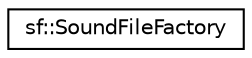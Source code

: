 digraph "Graphical Class Hierarchy"
{
  edge [fontname="Helvetica",fontsize="10",labelfontname="Helvetica",labelfontsize="10"];
  node [fontname="Helvetica",fontsize="10",shape=record];
  rankdir="LR";
  Node0 [label="sf::SoundFileFactory",height=0.2,width=0.4,color="black", fillcolor="white", style="filled",URL="$classsf_1_1_sound_file_factory.html",tooltip="Manages and instantiates sound file readers and writers. "];
}
